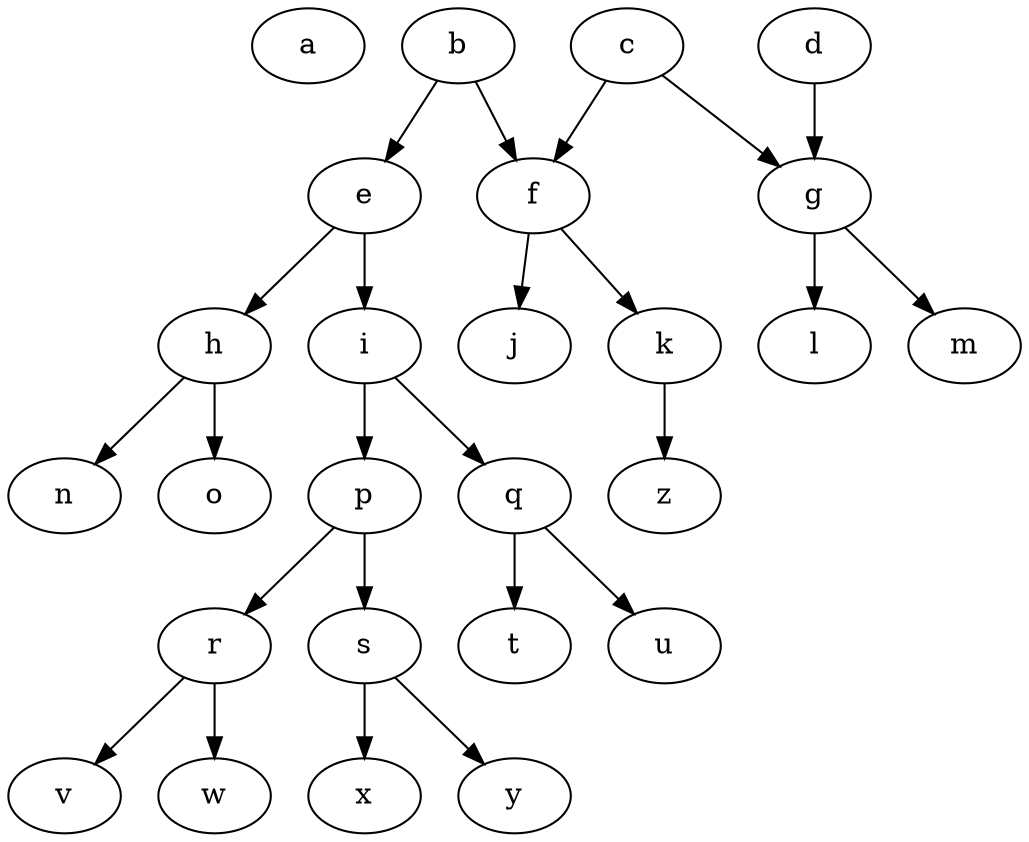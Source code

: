 digraph �example� {	
	a	[ Weight = 10];	
	b	[ Weight = 1];
	b -> e	[ Weight = 2];
	b -> f	[ Weight = 2];
	c	[ Weight = 2];
	c -> f	[ Weight = 2];
	c -> g	[ Weight = 10];
	d	[ Weight = 1];
	d -> g	[ Weight = 10];
	e	[ Weight = 1];
	e -> h	[ Weight = 2];
	e -> i	[ Weight = 2];	
	f	[ Weight = 3];
	f -> j	[ Weight = 2];
	f -> k	[ Weight = 2];
	g	[ Weight = 10];
	g -> l	[ Weight = 10];
	g -> m	[ Weight = 10];	
	h	[ Weight = 1];
	h -> n	[ Weight = 2];
	h -> o	[ Weight = 2];		
	i	[ Weight = 2];
	i -> p	[ Weight = 3];
	i -> q	[ Weight = 3];
	j	[ Weight = 2];	
	k	[ Weight = 2];	
	k -> z	[ Weight = 2];	
	l	[ Weight = 10];
	m	[ Weight = 10];	
	n	[ Weight = 1];		
	o	[ Weight = 1];
	p	[ Weight = 1];
	p -> r	[ Weight = 1];
	p -> s	[ Weight = 1];	
	q	[ Weight = 1];
	q -> t	[ Weight = 1];		
	q -> u	[ Weight = 1];
	r	[ Weight = 2];
	r -> v	[ Weight = 3];
	r -> w	[ Weight = 3];
	s	[ Weight = 2];
	s -> x	[ Weight = 3];
	s -> y	[ Weight = 3];	
	t	[ Weight = 2];		
	u	[ Weight = 2];
	v	[ Weight = 1];	
	w	[ Weight = 1];		
	x	[ Weight = 1];
	y	[ Weight = 1];
	z	[ Weight = 2];
}